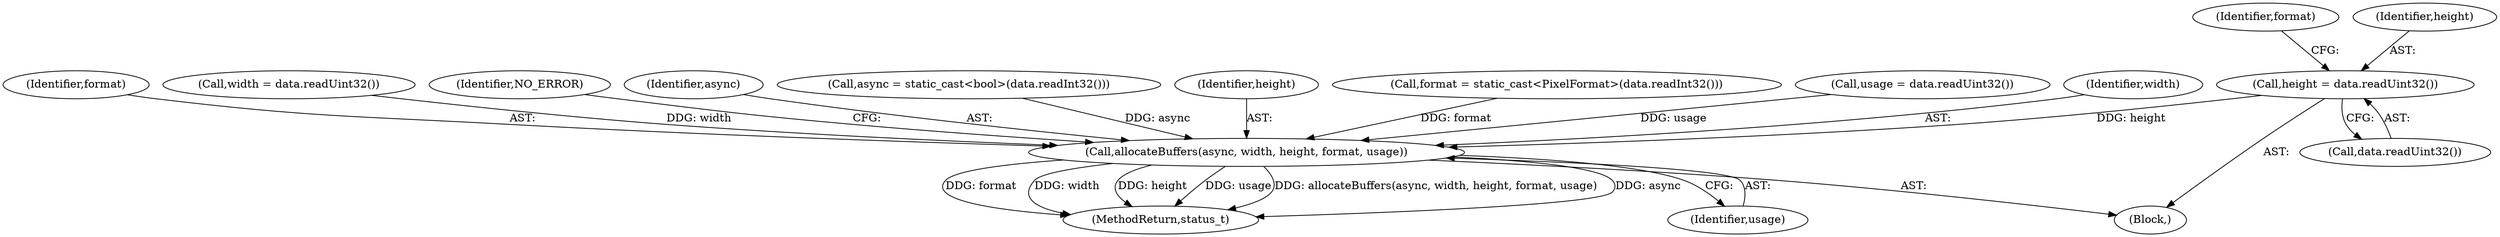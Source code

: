 digraph "0_Android_a30d7d90c4f718e46fb41a99b3d52800e1011b73_0@API" {
"1000519" [label="(Call,height = data.readUint32())"];
"1000532" [label="(Call,allocateBuffers(async, width, height, format, usage))"];
"1000596" [label="(MethodReturn,status_t)"];
"1000503" [label="(Block,)"];
"1000536" [label="(Identifier,format)"];
"1000515" [label="(Call,width = data.readUint32())"];
"1000532" [label="(Call,allocateBuffers(async, width, height, format, usage))"];
"1000539" [label="(Identifier,NO_ERROR)"];
"1000524" [label="(Identifier,format)"];
"1000533" [label="(Identifier,async)"];
"1000509" [label="(Call,async = static_cast<bool>(data.readInt32()))"];
"1000520" [label="(Identifier,height)"];
"1000519" [label="(Call,height = data.readUint32())"];
"1000535" [label="(Identifier,height)"];
"1000523" [label="(Call,format = static_cast<PixelFormat>(data.readInt32()))"];
"1000529" [label="(Call,usage = data.readUint32())"];
"1000534" [label="(Identifier,width)"];
"1000537" [label="(Identifier,usage)"];
"1000521" [label="(Call,data.readUint32())"];
"1000519" -> "1000503"  [label="AST: "];
"1000519" -> "1000521"  [label="CFG: "];
"1000520" -> "1000519"  [label="AST: "];
"1000521" -> "1000519"  [label="AST: "];
"1000524" -> "1000519"  [label="CFG: "];
"1000519" -> "1000532"  [label="DDG: height"];
"1000532" -> "1000503"  [label="AST: "];
"1000532" -> "1000537"  [label="CFG: "];
"1000533" -> "1000532"  [label="AST: "];
"1000534" -> "1000532"  [label="AST: "];
"1000535" -> "1000532"  [label="AST: "];
"1000536" -> "1000532"  [label="AST: "];
"1000537" -> "1000532"  [label="AST: "];
"1000539" -> "1000532"  [label="CFG: "];
"1000532" -> "1000596"  [label="DDG: async"];
"1000532" -> "1000596"  [label="DDG: format"];
"1000532" -> "1000596"  [label="DDG: width"];
"1000532" -> "1000596"  [label="DDG: height"];
"1000532" -> "1000596"  [label="DDG: usage"];
"1000532" -> "1000596"  [label="DDG: allocateBuffers(async, width, height, format, usage)"];
"1000509" -> "1000532"  [label="DDG: async"];
"1000515" -> "1000532"  [label="DDG: width"];
"1000523" -> "1000532"  [label="DDG: format"];
"1000529" -> "1000532"  [label="DDG: usage"];
}
